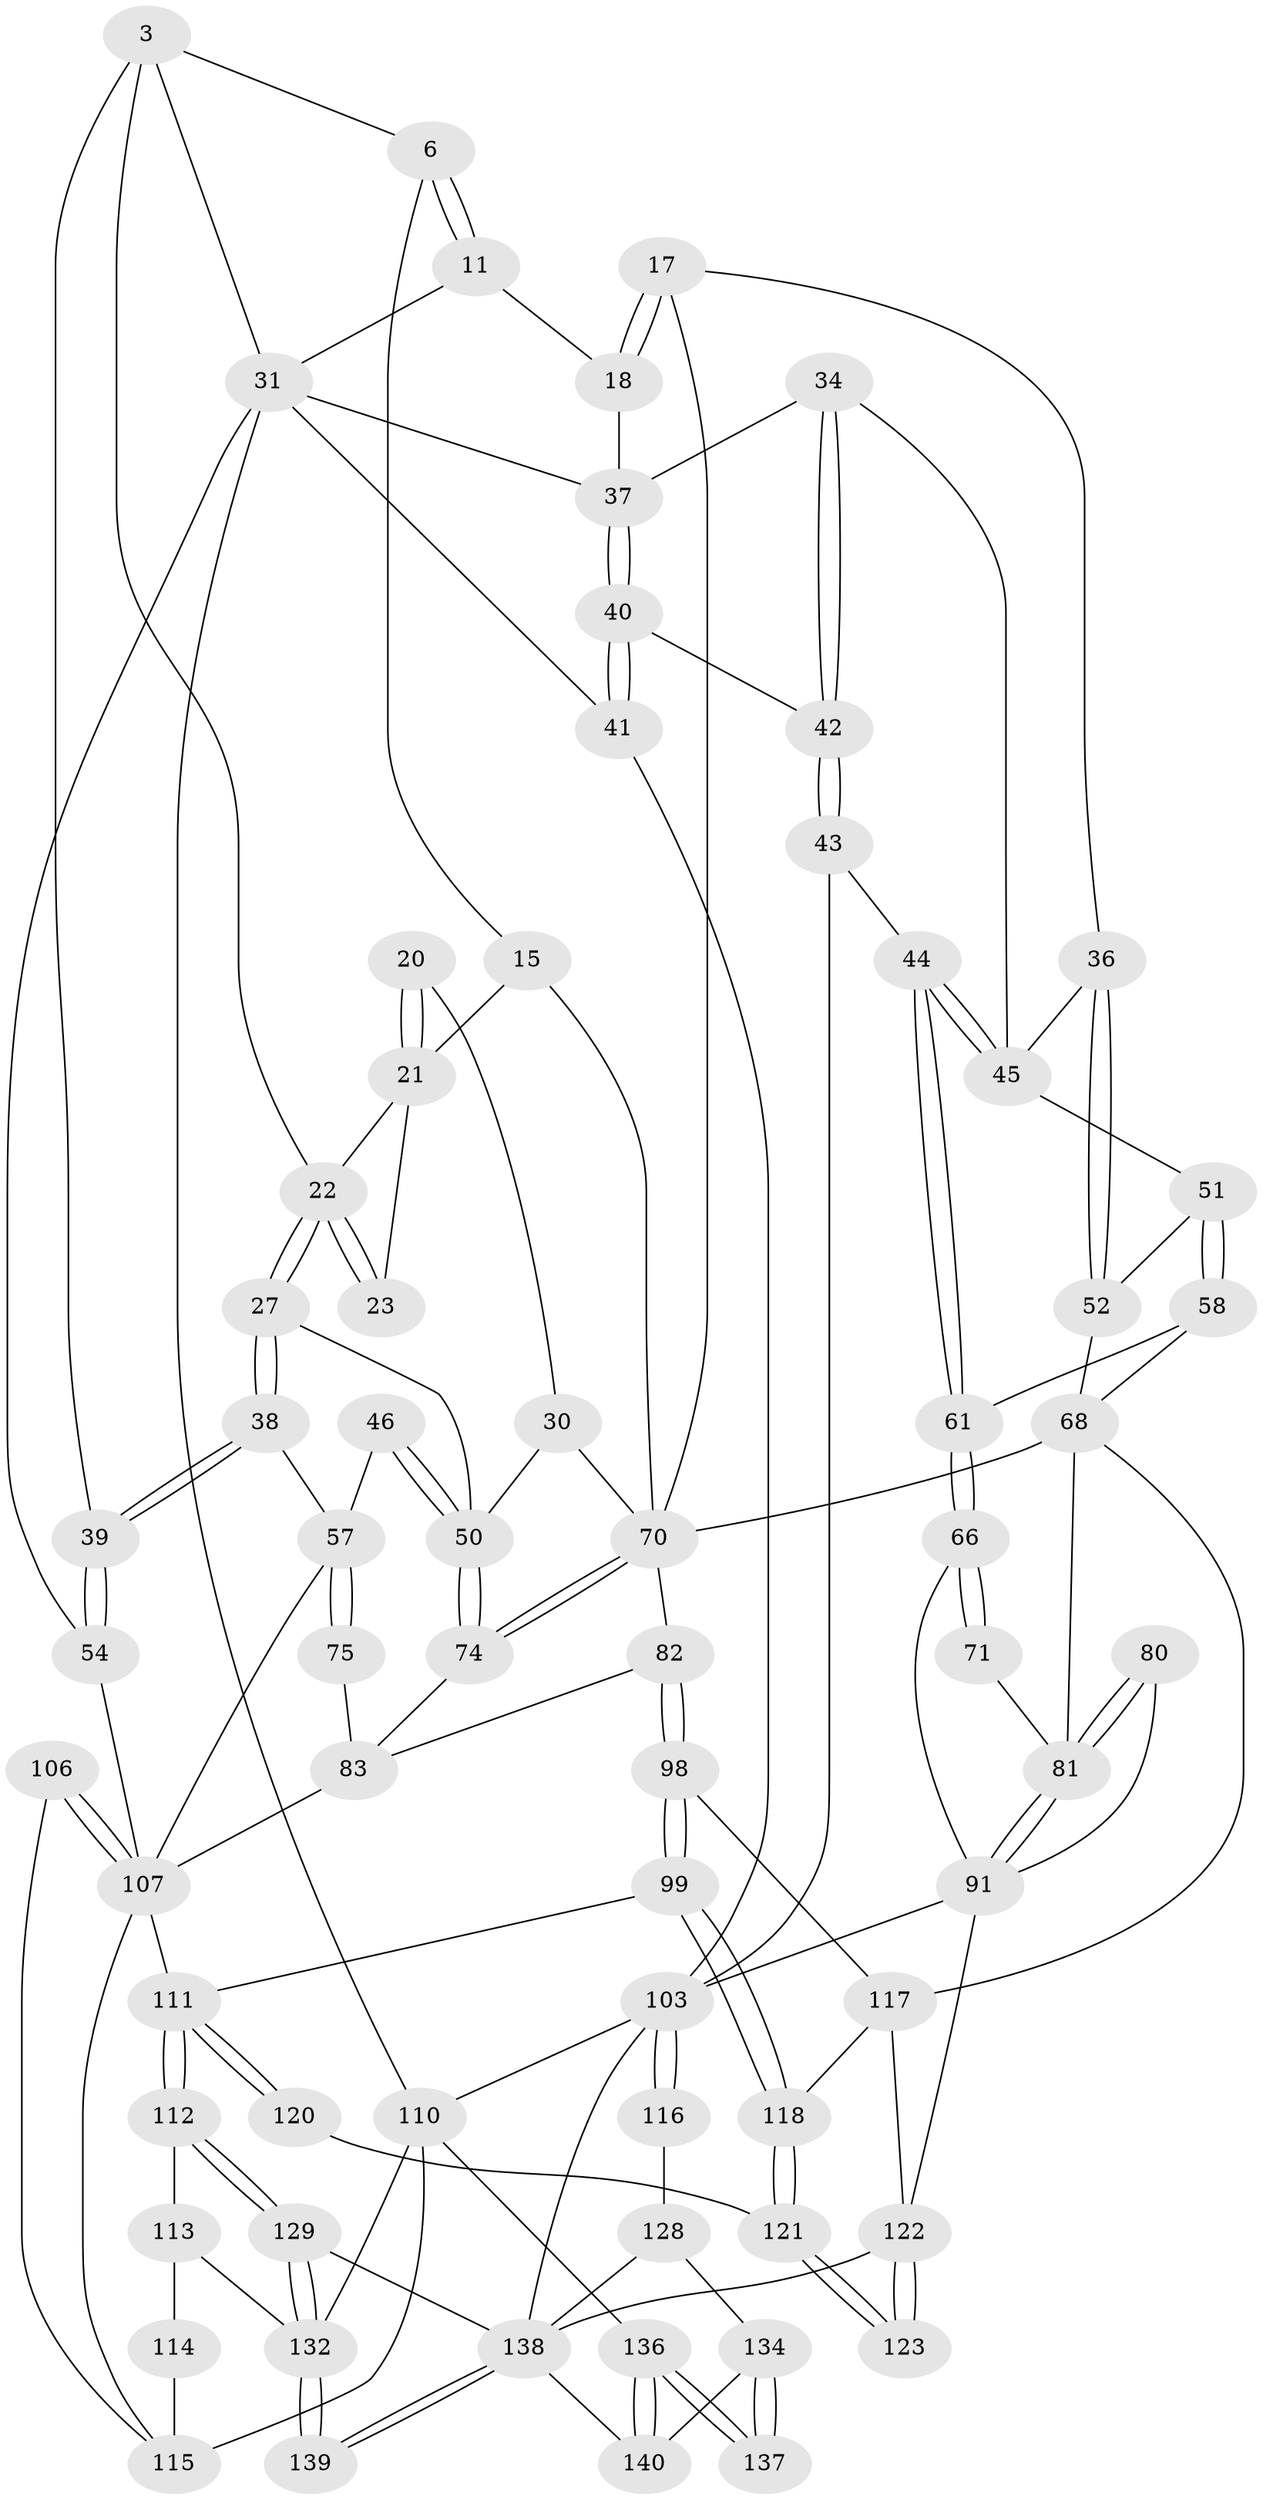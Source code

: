 // original degree distribution, {3: 0.014285714285714285, 6: 0.2, 4: 0.21428571428571427, 5: 0.5714285714285714}
// Generated by graph-tools (version 1.1) at 2025/04/03/04/25 22:04:53]
// undirected, 70 vertices, 157 edges
graph export_dot {
graph [start="1"]
  node [color=gray90,style=filled];
  3 [pos="+0.15135950609568372+0.11155254901841938",super="+2"];
  6 [pos="+0.4144559958878793+0",super="+1"];
  11 [pos="+0.9134492842612579+0"];
  15 [pos="+0.5378318806666039+0.08915082092550819",super="+7"];
  17 [pos="+0.6867082447472896+0.14620731635320805"];
  18 [pos="+0.786801475782739+0.022120087754193368"];
  20 [pos="+0.39604842913328464+0.15271420541000297"];
  21 [pos="+0.3489897292657218+0.1178770920553919",super="+9+19"];
  22 [pos="+0.23127823635302858+0.16490774825044202",super="+4+10"];
  23 [pos="+0.3138097508526608+0.1055610268017947"];
  27 [pos="+0.23193564404875547+0.16694189690079086"];
  30 [pos="+0.40260957550368853+0.21052148795279743",super="+24"];
  31 [pos="+0.9471774284311291+0.15413893687340205",super="+13+14"];
  34 [pos="+0.886752247041564+0.21047554891471976"];
  36 [pos="+0.7882413740657296+0.23026544775199653"];
  37 [pos="+0.9575251612380753+0.2073860601847934",super="+33+32"];
  38 [pos="+0.19164971873897246+0.23825100100004376"];
  39 [pos="+0.0008335264592168559+0.253282843250033"];
  40 [pos="+1+0.25062363254001435"];
  41 [pos="+1+0.2466613571240287"];
  42 [pos="+0.9536102404097707+0.2795625235907678"];
  43 [pos="+0.9125069932422103+0.311369514981727"];
  44 [pos="+0.9092893750322819+0.31076851204573536"];
  45 [pos="+0.8746660448367638+0.267167042395984",super="+35"];
  46 [pos="+0.29028371103657746+0.3324010766799846"];
  50 [pos="+0.3267050510567919+0.3463655090524239",super="+49+26"];
  51 [pos="+0.8127401400611696+0.2957177057527203"];
  52 [pos="+0.8065567959830113+0.28759208949049475"];
  54 [pos="+0+0.33945295721201135"];
  57 [pos="+0.009425560816977313+0.3673651514349956",super="+48+47"];
  58 [pos="+0.8229582392710048+0.3351928549258707"];
  61 [pos="+0.8441026502270705+0.34033393009034457"];
  66 [pos="+0.8470450453208126+0.34735671257218187",super="+65"];
  68 [pos="+0.5697725732993799+0.47281147212364444",super="+67+60+59"];
  70 [pos="+0.5139365216256034+0.3924081976132152",super="+69+29+28"];
  71 [pos="+0.8298793677915234+0.4204269630504509"];
  74 [pos="+0.34211721251985966+0.36302806979791025"];
  75 [pos="+0.21426393878509387+0.3575035361296785"];
  80 [pos="+0.8450143293362808+0.4780026992914883"];
  81 [pos="+0.7680925301737976+0.5342769767290992",super="+78+73+72"];
  82 [pos="+0.4822240759001756+0.5055612409523834"];
  83 [pos="+0.35226749047562605+0.5332849783873241",super="+77"];
  91 [pos="+0.7611106797614489+0.5855547308990053",super="+90+86"];
  98 [pos="+0.4726506683082087+0.5892895312705736"];
  99 [pos="+0.45329125539845544+0.6431361734729065"];
  103 [pos="+0.8662292219448398+0.6669061701731263",super="+102+93"];
  106 [pos="+0.16631556037478432+0.6583093386475546"];
  107 [pos="+0+0.6729494164066763",super="+55+56+89"];
  110 [pos="+0+1",super="+92"];
  111 [pos="+0.34172408496355555+0.7729596466134384",super="+101+100"];
  112 [pos="+0.3246725995407604+0.793562769015376"];
  113 [pos="+0.31666025026095024+0.7987604305950587"];
  114 [pos="+0.2643254997552446+0.7860341905564494"];
  115 [pos="+0.198058215186099+0.720483705552395",super="+108+109"];
  116 [pos="+0.9774328253950956+0.8130964863965047"];
  117 [pos="+0.5511481176424028+0.6961749611918594",super="+97"];
  118 [pos="+0.47570268281729183+0.6677922750144565"];
  120 [pos="+0.3653340925667469+0.7618329998667291"];
  121 [pos="+0.4836387792300741+0.7667785394231084"];
  122 [pos="+0.5677969311777441+0.803338751818028",super="+105+94+95+119"];
  123 [pos="+0.5677397704646115+0.8032511043426224"];
  128 [pos="+0.94321762623112+0.8290869749639124"];
  129 [pos="+0.5033579909654329+0.8914191256935998"];
  132 [pos="+0.4688907948699586+0.982945564835952",super="+130+131"];
  134 [pos="+0.7619578609768233+0.9253315190701185",super="+133"];
  136 [pos="+0.8584910372024019+1"];
  137 [pos="+0.8466408557391106+1"];
  138 [pos="+0.5793513998283444+1",super="+126+127+125+124"];
  139 [pos="+0.5081248174603227+1"];
  140 [pos="+0.6018206841004433+1",super="+135"];
  3 -- 39;
  3 -- 22;
  3 -- 6;
  3 -- 31;
  6 -- 11;
  6 -- 11;
  6 -- 15;
  11 -- 18;
  11 -- 31;
  15 -- 21 [weight=2];
  15 -- 70;
  17 -- 18;
  17 -- 18;
  17 -- 36;
  17 -- 70;
  18 -- 37;
  20 -- 21 [weight=2];
  20 -- 21;
  20 -- 30;
  21 -- 23;
  21 -- 22;
  22 -- 23 [weight=2];
  22 -- 23;
  22 -- 27;
  22 -- 27;
  27 -- 38;
  27 -- 38;
  27 -- 50;
  30 -- 50 [weight=2];
  30 -- 70;
  31 -- 37 [weight=2];
  31 -- 41;
  31 -- 54;
  31 -- 110 [weight=2];
  34 -- 42;
  34 -- 42;
  34 -- 45;
  34 -- 37;
  36 -- 52;
  36 -- 52;
  36 -- 45;
  37 -- 40;
  37 -- 40;
  38 -- 39;
  38 -- 39;
  38 -- 57;
  39 -- 54;
  39 -- 54;
  40 -- 41;
  40 -- 41;
  40 -- 42;
  41 -- 103;
  42 -- 43;
  42 -- 43;
  43 -- 44;
  43 -- 103;
  44 -- 45;
  44 -- 45;
  44 -- 61;
  44 -- 61;
  45 -- 51;
  46 -- 50 [weight=2];
  46 -- 50;
  46 -- 57;
  50 -- 74;
  50 -- 74;
  51 -- 52;
  51 -- 58;
  51 -- 58;
  52 -- 68;
  54 -- 107;
  57 -- 75 [weight=2];
  57 -- 75;
  57 -- 107;
  58 -- 61;
  58 -- 68;
  61 -- 66;
  61 -- 66;
  66 -- 71 [weight=2];
  66 -- 71;
  66 -- 91;
  68 -- 81 [weight=2];
  68 -- 70 [weight=2];
  68 -- 117;
  70 -- 74;
  70 -- 74;
  70 -- 82;
  71 -- 81;
  74 -- 83;
  75 -- 83;
  80 -- 81 [weight=2];
  80 -- 81;
  80 -- 91;
  81 -- 91;
  81 -- 91;
  82 -- 83;
  82 -- 98;
  82 -- 98;
  83 -- 107 [weight=2];
  91 -- 103 [weight=3];
  91 -- 122;
  98 -- 99;
  98 -- 99;
  98 -- 117;
  99 -- 118;
  99 -- 118;
  99 -- 111;
  103 -- 116 [weight=2];
  103 -- 116;
  103 -- 110;
  103 -- 138;
  106 -- 107 [weight=2];
  106 -- 107;
  106 -- 115;
  107 -- 111;
  107 -- 115;
  110 -- 136;
  110 -- 115;
  110 -- 132;
  111 -- 112;
  111 -- 112;
  111 -- 120 [weight=2];
  111 -- 120;
  112 -- 113;
  112 -- 129;
  112 -- 129;
  113 -- 114;
  113 -- 132;
  114 -- 115 [weight=2];
  116 -- 128;
  117 -- 118;
  117 -- 122 [weight=2];
  118 -- 121;
  118 -- 121;
  120 -- 121;
  121 -- 123;
  121 -- 123;
  122 -- 123 [weight=2];
  122 -- 123;
  122 -- 138 [weight=2];
  128 -- 134;
  128 -- 138;
  129 -- 132;
  129 -- 132;
  129 -- 138;
  132 -- 139 [weight=2];
  132 -- 139;
  134 -- 137 [weight=2];
  134 -- 137;
  134 -- 140;
  136 -- 137;
  136 -- 137;
  136 -- 140;
  136 -- 140;
  138 -- 139;
  138 -- 139;
  138 -- 140 [weight=2];
}
